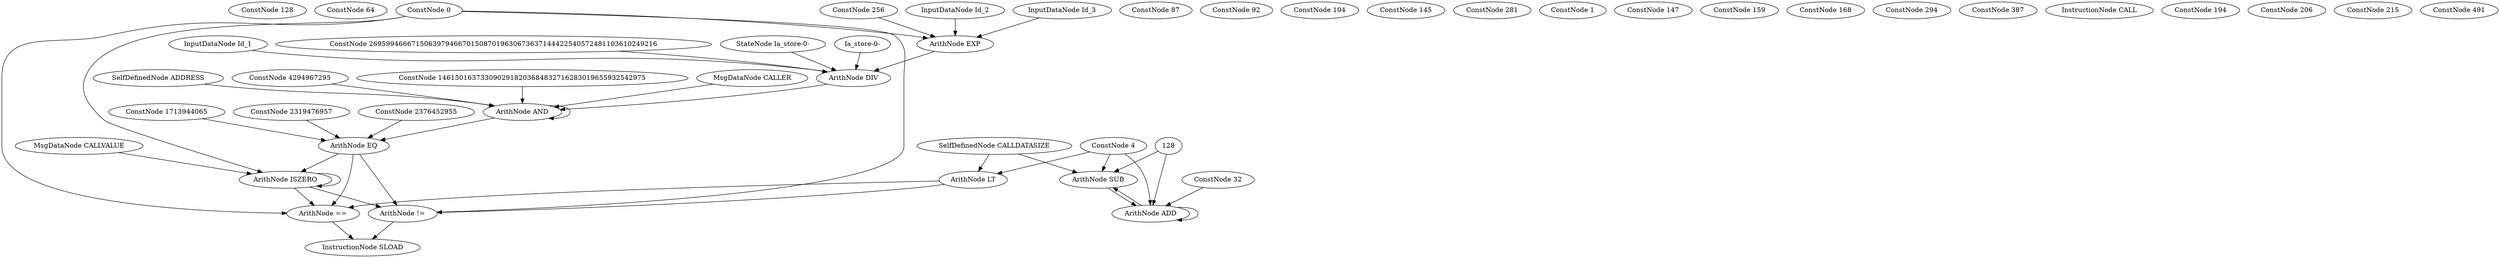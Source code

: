 strict digraph  {
"ConstNode 128";
"ConstNode 64";
"ConstNode 4";
"ArithNode LT";
"SelfDefinedNode CALLDATASIZE";
"ConstNode 87";
"ConstNode 0";
"ArithNode !=";
"ArithNode ==";
"ConstNode 0";
"ConstNode 0";
"InputDataNode Id_1";
"ConstNode 26959946667150639794667015087019630673637144422540572481103610249216";
"ArithNode DIV";
"ConstNode 4294967295";
"ArithNode AND";
"ConstNode 1713944065";
"ArithNode EQ";
"ConstNode 92";
"ConstNode 0";
"ArithNode !=";
"ArithNode ==";
"MsgDataNode CALLVALUE";
"ArithNode ISZERO";
"ConstNode 104";
"ConstNode 0";
"ArithNode !=";
"ArithNode ==";
"ConstNode 145";
"ConstNode 4";
"ArithNode SUB";
"SelfDefinedNode CALLDATASIZE";
"ArithNode ADD";
"InputDataNode Id_2";
"ConstNode 32";
"ArithNode ADD";
"InputDataNode Id_3";
"ConstNode 32";
"ArithNode ADD";
"ConstNode 281";
"ArithNode EXP";
"ConstNode 1";
"ConstNode 0";
"ConstNode 2319476957";
"ArithNode EQ";
"ConstNode 147";
"ConstNode 0";
"ArithNode !=";
"ArithNode ==";
"MsgDataNode CALLVALUE";
"ArithNode ISZERO";
"ConstNode 159";
"ConstNode 0";
"ArithNode !=";
"ArithNode ==";
"ConstNode 168";
"ConstNode 294";
"ConstNode 0";
"ConstNode 0";
"StateNode Ia_store-0-";
"InstructionNode SLOAD";
"ConstNode 256";
"ArithNode EXP";
"ArithNode DIV";
"Ia_store-0-";
"ConstNode 1461501637330902918203684832716283019655932542975";
"ArithNode AND";
"ConstNode 1461501637330902918203684832716283019655932542975";
"ArithNode AND";
"MsgDataNode CALLER";
"ConstNode 1461501637330902918203684832716283019655932542975";
"ArithNode AND";
"ArithNode EQ";
"ArithNode ISZERO";
"ArithNode ISZERO";
"ConstNode 387";
"ConstNode 0";
"ArithNode !=";
"ArithNode ==";
"ConstNode 0";
"InstructionNode SLOAD";
"ConstNode 256";
"ArithNode EXP";
"ArithNode DIV";
"ConstNode 1461501637330902918203684832716283019655932542975";
"ArithNode AND";
"ConstNode 1461501637330902918203684832716283019655932542975";
"ArithNode AND";
"ConstNode 1461501637330902918203684832716283019655932542975";
"ArithNode AND";
"SelfDefinedNode ADDRESS";
"ConstNode 64";
"ConstNode 0";
"ConstNode 64";
"ArithNode SUB";
128;
"InstructionNode CALL";
"ConstNode 64";
"ArithNode ISZERO";
"ArithNode ISZERO";
"ArithNode ISZERO";
"ArithNode ISZERO";
"ConstNode 32";
"ArithNode ADD";
"ConstNode 64";
"ArithNode SUB";
"ConstNode 0";
"ConstNode 0";
"ConstNode 2376452955";
"ArithNode EQ";
"ConstNode 194";
"ConstNode 0";
"ArithNode !=";
"ArithNode ==";
"MsgDataNode CALLVALUE";
"ArithNode ISZERO";
"ConstNode 206";
"ConstNode 0";
"ArithNode !=";
"ArithNode ==";
"ConstNode 215";
"ConstNode 491";
"ConstNode 0";
"StateNode Ia_store-0-";
"InstructionNode SLOAD";
"ConstNode 256";
"ArithNode EXP";
"ArithNode DIV";
"ConstNode 1461501637330902918203684832716283019655932542975";
"ArithNode AND";
"ConstNode 64";
"ConstNode 1461501637330902918203684832716283019655932542975";
"ArithNode AND";
"ConstNode 1461501637330902918203684832716283019655932542975";
"ArithNode AND";
"ConstNode 32";
"ArithNode ADD";
"ConstNode 64";
"ArithNode SUB";
"ConstNode 0";
"ConstNode 0";
"ConstNode 4" -> "ArithNode LT"  [edgeType=<graphBuilder.XGraph.FlowEdge object at 0x123f99c10>];
"ArithNode LT" -> "ArithNode !="  [edgeType=<graphBuilder.XGraph.FlowEdge object at 0x123f99dd0>];
"ArithNode LT" -> "ArithNode =="  [edgeType=<graphBuilder.XGraph.FlowEdge object at 0x123f99b50>];
"SelfDefinedNode CALLDATASIZE" -> "ArithNode LT"  [edgeType=<graphBuilder.XGraph.FlowEdge object at 0x123f99c10>];
"ConstNode 0" -> "ArithNode !="  [edgeType=<graphBuilder.XGraph.FlowEdge object at 0x123f99dd0>];
"ConstNode 0" -> "ArithNode =="  [edgeType=<graphBuilder.XGraph.FlowEdge object at 0x123f99b50>];
"ArithNode ==" -> "InstructionNode SLOAD"  [edgeType=<graphBuilder.XGraph.ControlEdge object at 0x123fcab10>];
"ArithNode ==" -> "InstructionNode SLOAD"  [edgeType=<graphBuilder.XGraph.ControlEdge object at 0x123fd85d0>];
"ArithNode ==" -> "InstructionNode SLOAD"  [edgeType=<graphBuilder.XGraph.ControlEdge object at 0x1243c6710>];
"InputDataNode Id_1" -> "ArithNode DIV"  [edgeType=<graphBuilder.XGraph.FlowEdge object at 0x123fc1050>];
"ConstNode 26959946667150639794667015087019630673637144422540572481103610249216" -> "ArithNode DIV"  [edgeType=<graphBuilder.XGraph.FlowEdge object at 0x123fc1050>];
"ArithNode DIV" -> "ArithNode AND"  [edgeType=<graphBuilder.XGraph.FlowEdge object at 0x123fc1450>];
"ConstNode 4294967295" -> "ArithNode AND"  [edgeType=<graphBuilder.XGraph.FlowEdge object at 0x123fc1450>];
"ArithNode AND" -> "ArithNode EQ"  [edgeType=<graphBuilder.XGraph.FlowEdge object at 0x123fc1a90>];
"ArithNode AND" -> "ArithNode EQ"  [edgeType=<graphBuilder.XGraph.FlowEdge object at 0x123fcaa10>];
"ArithNode AND" -> "ArithNode EQ"  [edgeType=<graphBuilder.XGraph.FlowEdge object at 0x123fd8f90>];
"ConstNode 1713944065" -> "ArithNode EQ"  [edgeType=<graphBuilder.XGraph.FlowEdge object at 0x123fc1a90>];
"ArithNode EQ" -> "ArithNode !="  [edgeType=<graphBuilder.XGraph.FlowEdge object at 0x123fc1f50>];
"ArithNode EQ" -> "ArithNode =="  [edgeType=<graphBuilder.XGraph.FlowEdge object at 0x123fc13d0>];
"ConstNode 0" -> "ArithNode !="  [edgeType=<graphBuilder.XGraph.FlowEdge object at 0x123fc1f50>];
"ConstNode 0" -> "ArithNode =="  [edgeType=<graphBuilder.XGraph.FlowEdge object at 0x123fc13d0>];
"ArithNode ==" -> "InstructionNode SLOAD"  [edgeType=<graphBuilder.XGraph.ControlEdge object at 0x123fcab10>];
"ArithNode ==" -> "InstructionNode SLOAD"  [edgeType=<graphBuilder.XGraph.ControlEdge object at 0x123fd85d0>];
"ArithNode ==" -> "InstructionNode SLOAD"  [edgeType=<graphBuilder.XGraph.ControlEdge object at 0x1243c6710>];
"MsgDataNode CALLVALUE" -> "ArithNode ISZERO"  [edgeType=<graphBuilder.XGraph.FlowEdge object at 0x123f99c50>];
"ArithNode ISZERO" -> "ArithNode !="  [edgeType=<graphBuilder.XGraph.FlowEdge object at 0x123fc17d0>];
"ArithNode ISZERO" -> "ArithNode =="  [edgeType=<graphBuilder.XGraph.FlowEdge object at 0x123fc1510>];
"ConstNode 0" -> "ArithNode !="  [edgeType=<graphBuilder.XGraph.FlowEdge object at 0x123fc17d0>];
"ConstNode 0" -> "ArithNode =="  [edgeType=<graphBuilder.XGraph.FlowEdge object at 0x123fc1510>];
"ConstNode 4" -> "ArithNode SUB"  [edgeType=<graphBuilder.XGraph.FlowEdge object at 0x123fc1590>];
"ConstNode 4" -> "ArithNode ADD"  [edgeType=<graphBuilder.XGraph.FlowEdge object at 0x123fc1710>];
"ConstNode 4" -> "ArithNode ADD"  [edgeType=<graphBuilder.XGraph.FlowEdge object at 0x123fc1d50>];
"ArithNode SUB" -> "ArithNode ADD"  [edgeType=<graphBuilder.XGraph.FlowEdge object at 0x123fc1710>];
"SelfDefinedNode CALLDATASIZE" -> "ArithNode SUB"  [edgeType=<graphBuilder.XGraph.FlowEdge object at 0x123fc1590>];
"InputDataNode Id_2" -> "ArithNode EXP"  [edgeType=<graphBuilder.XGraph.FlowEdge object at 0x123fca550>];
"ConstNode 32" -> "ArithNode ADD"  [edgeType=<graphBuilder.XGraph.FlowEdge object at 0x123fc1d50>];
"ArithNode ADD" -> "ArithNode ADD"  [edgeType=<graphBuilder.XGraph.FlowEdge object at 0x123fcaa50>];
"InputDataNode Id_3" -> "ArithNode EXP"  [edgeType=<graphBuilder.XGraph.FlowEdge object at 0x123fca550>];
"ConstNode 32" -> "ArithNode ADD"  [edgeType=<graphBuilder.XGraph.FlowEdge object at 0x123fcaa50>];
"ConstNode 2319476957" -> "ArithNode EQ"  [edgeType=<graphBuilder.XGraph.FlowEdge object at 0x123fcaa10>];
"ArithNode EQ" -> "ArithNode !="  [edgeType=<graphBuilder.XGraph.FlowEdge object at 0x123fcae10>];
"ArithNode EQ" -> "ArithNode =="  [edgeType=<graphBuilder.XGraph.FlowEdge object at 0x123fca190>];
"ConstNode 0" -> "ArithNode !="  [edgeType=<graphBuilder.XGraph.FlowEdge object at 0x123fcae10>];
"ConstNode 0" -> "ArithNode =="  [edgeType=<graphBuilder.XGraph.FlowEdge object at 0x123fca190>];
"ArithNode !=" -> "InstructionNode SLOAD"  [edgeType=<graphBuilder.XGraph.ControlEdge object at 0x123fcab10>];
"ArithNode !=" -> "InstructionNode SLOAD"  [edgeType=<graphBuilder.XGraph.ControlEdge object at 0x123fd85d0>];
"ArithNode ==" -> "InstructionNode SLOAD"  [edgeType=<graphBuilder.XGraph.ControlEdge object at 0x1243c6710>];
"MsgDataNode CALLVALUE" -> "ArithNode ISZERO"  [edgeType=<graphBuilder.XGraph.FlowEdge object at 0x123fca8d0>];
"ArithNode ISZERO" -> "ArithNode !="  [edgeType=<graphBuilder.XGraph.FlowEdge object at 0x123fca150>];
"ArithNode ISZERO" -> "ArithNode =="  [edgeType=<graphBuilder.XGraph.FlowEdge object at 0x123fcaa90>];
"ConstNode 0" -> "ArithNode !="  [edgeType=<graphBuilder.XGraph.FlowEdge object at 0x123fca150>];
"ConstNode 0" -> "ArithNode =="  [edgeType=<graphBuilder.XGraph.FlowEdge object at 0x123fcaa90>];
"ArithNode !=" -> "InstructionNode SLOAD"  [edgeType=<graphBuilder.XGraph.ControlEdge object at 0x123fcab10>];
"ArithNode !=" -> "InstructionNode SLOAD"  [edgeType=<graphBuilder.XGraph.ControlEdge object at 0x123fd85d0>];
"ConstNode 0" -> "ArithNode ISZERO"  [edgeType=<graphBuilder.XGraph.FlowEdge object at 0x1243c1350>];
"ConstNode 0" -> "ArithNode EXP"  [edgeType=<graphBuilder.XGraph.FlowEdge object at 0x123fca6d0>];
"StateNode Ia_store-0-" -> "ArithNode DIV"  [edgeType=<graphBuilder.XGraph.FlowEdge object at 0x123fd8250>];
"ConstNode 256" -> "ArithNode EXP"  [edgeType=<graphBuilder.XGraph.FlowEdge object at 0x123fca6d0>];
"ArithNode EXP" -> "ArithNode DIV"  [edgeType=<graphBuilder.XGraph.FlowEdge object at 0x123fcafd0>];
"ArithNode DIV" -> "ArithNode AND"  [edgeType=<graphBuilder.XGraph.FlowEdge object at 0x123fd8610>];
"Ia_store-0-" -> "ArithNode DIV"  [edgeType=<graphBuilder.XGraph.FlowEdge object at 0x123fcafd0>];
"Ia_store-0-" -> "ArithNode DIV"  [edgeType=<graphBuilder.XGraph.FlowEdge object at 0x1243c6b90>];
"ConstNode 1461501637330902918203684832716283019655932542975" -> "ArithNode AND"  [edgeType=<graphBuilder.XGraph.FlowEdge object at 0x123fd8610>];
"ArithNode AND" -> "ArithNode AND"  [edgeType=<graphBuilder.XGraph.FlowEdge object at 0x123fd8550>];
"ConstNode 1461501637330902918203684832716283019655932542975" -> "ArithNode AND"  [edgeType=<graphBuilder.XGraph.FlowEdge object at 0x123fd8550>];
"ArithNode AND" -> "ArithNode EQ"  [edgeType=<graphBuilder.XGraph.FlowEdge object at 0x123fd8d90>];
"MsgDataNode CALLER" -> "ArithNode AND"  [edgeType=<graphBuilder.XGraph.FlowEdge object at 0x123fd8090>];
"ConstNode 1461501637330902918203684832716283019655932542975" -> "ArithNode AND"  [edgeType=<graphBuilder.XGraph.FlowEdge object at 0x123fd8090>];
"ArithNode AND" -> "ArithNode EQ"  [edgeType=<graphBuilder.XGraph.FlowEdge object at 0x123fd8d90>];
"ArithNode EQ" -> "ArithNode ISZERO"  [edgeType=<graphBuilder.XGraph.FlowEdge object at 0x123fd84d0>];
"ArithNode ISZERO" -> "ArithNode ISZERO"  [edgeType=<graphBuilder.XGraph.FlowEdge object at 0x123fc1b50>];
"ArithNode ISZERO" -> "ArithNode !="  [edgeType=<graphBuilder.XGraph.FlowEdge object at 0x123fd8950>];
"ArithNode ISZERO" -> "ArithNode =="  [edgeType=<graphBuilder.XGraph.FlowEdge object at 0x123fd8710>];
"ConstNode 0" -> "ArithNode !="  [edgeType=<graphBuilder.XGraph.FlowEdge object at 0x123fd8950>];
"ConstNode 0" -> "ArithNode =="  [edgeType=<graphBuilder.XGraph.FlowEdge object at 0x123fd8710>];
"ArithNode !=" -> "InstructionNode SLOAD"  [edgeType=<graphBuilder.XGraph.ControlEdge object at 0x123fd85d0>];
"ConstNode 0" -> "ArithNode EXP"  [edgeType=<graphBuilder.XGraph.FlowEdge object at 0x123fd8590>];
"ConstNode 256" -> "ArithNode EXP"  [edgeType=<graphBuilder.XGraph.FlowEdge object at 0x123fd8590>];
"ArithNode EXP" -> "ArithNode DIV"  [edgeType=<graphBuilder.XGraph.FlowEdge object at 0x123fd8250>];
"ArithNode DIV" -> "ArithNode AND"  [edgeType=<graphBuilder.XGraph.FlowEdge object at 0x123fd8f10>];
"ConstNode 1461501637330902918203684832716283019655932542975" -> "ArithNode AND"  [edgeType=<graphBuilder.XGraph.FlowEdge object at 0x123fd8f10>];
"ArithNode AND" -> "ArithNode AND"  [edgeType=<graphBuilder.XGraph.FlowEdge object at 0x123fd8150>];
"ConstNode 1461501637330902918203684832716283019655932542975" -> "ArithNode AND"  [edgeType=<graphBuilder.XGraph.FlowEdge object at 0x123fd8150>];
"ConstNode 1461501637330902918203684832716283019655932542975" -> "ArithNode AND"  [edgeType=<graphBuilder.XGraph.FlowEdge object at 0x1243c1610>];
"SelfDefinedNode ADDRESS" -> "ArithNode AND"  [edgeType=<graphBuilder.XGraph.FlowEdge object at 0x1243c1610>];
128 -> "ArithNode SUB"  [edgeType=<graphBuilder.XGraph.FlowEdge object at 0x1243c10d0>];
128 -> "ArithNode ADD"  [edgeType=<graphBuilder.XGraph.FlowEdge object at 0x1243c1b10>];
128 -> "ArithNode SUB"  [edgeType=<graphBuilder.XGraph.FlowEdge object at 0x1243c1590>];
128 -> "ArithNode ADD"  [edgeType=<graphBuilder.XGraph.FlowEdge object at 0x1243d9990>];
128 -> "ArithNode SUB"  [edgeType=<graphBuilder.XGraph.FlowEdge object at 0x1243d9350>];
"ArithNode ISZERO" -> "ArithNode ISZERO"  [edgeType=<graphBuilder.XGraph.FlowEdge object at 0x1243c1b50>];
"ArithNode ISZERO" -> "ArithNode ISZERO"  [edgeType=<graphBuilder.XGraph.FlowEdge object at 0x1243c1ed0>];
"ArithNode ISZERO" -> "ArithNode ISZERO"  [edgeType=<graphBuilder.XGraph.FlowEdge object at 0x1243c1f90>];
"ConstNode 32" -> "ArithNode ADD"  [edgeType=<graphBuilder.XGraph.FlowEdge object at 0x1243c1b10>];
"ArithNode ADD" -> "ArithNode SUB"  [edgeType=<graphBuilder.XGraph.FlowEdge object at 0x1243c1590>];
"ConstNode 2376452955" -> "ArithNode EQ"  [edgeType=<graphBuilder.XGraph.FlowEdge object at 0x123fd8f90>];
"ArithNode EQ" -> "ArithNode !="  [edgeType=<graphBuilder.XGraph.FlowEdge object at 0x1243c1210>];
"ArithNode EQ" -> "ArithNode =="  [edgeType=<graphBuilder.XGraph.FlowEdge object at 0x1243c15d0>];
"ConstNode 0" -> "ArithNode !="  [edgeType=<graphBuilder.XGraph.FlowEdge object at 0x1243c1210>];
"ConstNode 0" -> "ArithNode =="  [edgeType=<graphBuilder.XGraph.FlowEdge object at 0x1243c15d0>];
"ArithNode !=" -> "InstructionNode SLOAD"  [edgeType=<graphBuilder.XGraph.ControlEdge object at 0x1243c6710>];
"MsgDataNode CALLVALUE" -> "ArithNode ISZERO"  [edgeType=<graphBuilder.XGraph.FlowEdge object at 0x1243c1110>];
"ArithNode ISZERO" -> "ArithNode !="  [edgeType=<graphBuilder.XGraph.FlowEdge object at 0x1243c1990>];
"ArithNode ISZERO" -> "ArithNode =="  [edgeType=<graphBuilder.XGraph.FlowEdge object at 0x1243c1090>];
"ConstNode 0" -> "ArithNode !="  [edgeType=<graphBuilder.XGraph.FlowEdge object at 0x1243c1990>];
"ConstNode 0" -> "ArithNode =="  [edgeType=<graphBuilder.XGraph.FlowEdge object at 0x1243c1090>];
"ArithNode !=" -> "InstructionNode SLOAD"  [edgeType=<graphBuilder.XGraph.ControlEdge object at 0x1243c6710>];
"ConstNode 0" -> "ArithNode EXP"  [edgeType=<graphBuilder.XGraph.FlowEdge object at 0x1243c6410>];
"ConstNode 256" -> "ArithNode EXP"  [edgeType=<graphBuilder.XGraph.FlowEdge object at 0x1243c6410>];
"ArithNode EXP" -> "ArithNode DIV"  [edgeType=<graphBuilder.XGraph.FlowEdge object at 0x1243c6b90>];
"ArithNode DIV" -> "ArithNode AND"  [edgeType=<graphBuilder.XGraph.FlowEdge object at 0x1243c60d0>];
"ConstNode 1461501637330902918203684832716283019655932542975" -> "ArithNode AND"  [edgeType=<graphBuilder.XGraph.FlowEdge object at 0x1243c60d0>];
"ArithNode AND" -> "ArithNode AND"  [edgeType=<graphBuilder.XGraph.FlowEdge object at 0x1243c6fd0>];
"ConstNode 1461501637330902918203684832716283019655932542975" -> "ArithNode AND"  [edgeType=<graphBuilder.XGraph.FlowEdge object at 0x1243c6fd0>];
"ArithNode AND" -> "ArithNode AND"  [edgeType=<graphBuilder.XGraph.FlowEdge object at 0x1243c65d0>];
"ConstNode 1461501637330902918203684832716283019655932542975" -> "ArithNode AND"  [edgeType=<graphBuilder.XGraph.FlowEdge object at 0x1243c65d0>];
"ConstNode 32" -> "ArithNode ADD"  [edgeType=<graphBuilder.XGraph.FlowEdge object at 0x1243d9990>];
"ArithNode ADD" -> "ArithNode SUB"  [edgeType=<graphBuilder.XGraph.FlowEdge object at 0x1243d9350>];
}
